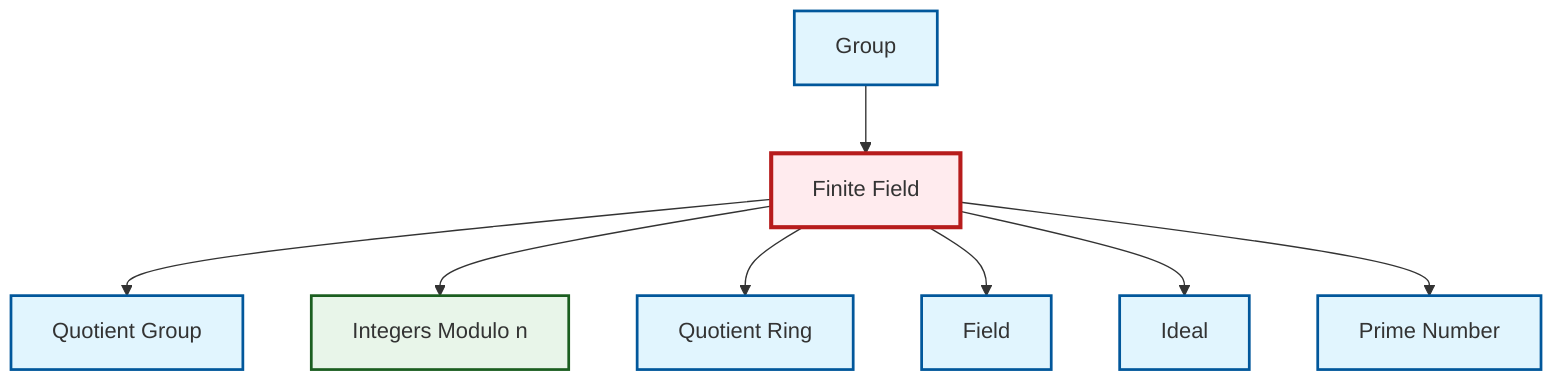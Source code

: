 graph TD
    classDef definition fill:#e1f5fe,stroke:#01579b,stroke-width:2px
    classDef theorem fill:#f3e5f5,stroke:#4a148c,stroke-width:2px
    classDef axiom fill:#fff3e0,stroke:#e65100,stroke-width:2px
    classDef example fill:#e8f5e9,stroke:#1b5e20,stroke-width:2px
    classDef current fill:#ffebee,stroke:#b71c1c,stroke-width:3px
    def-field["Field"]:::definition
    ex-quotient-integers-mod-n["Integers Modulo n"]:::example
    def-quotient-ring["Quotient Ring"]:::definition
    def-ideal["Ideal"]:::definition
    def-group["Group"]:::definition
    def-prime["Prime Number"]:::definition
    def-quotient-group["Quotient Group"]:::definition
    ex-finite-field["Finite Field"]:::example
    ex-finite-field --> def-quotient-group
    def-group --> ex-finite-field
    ex-finite-field --> ex-quotient-integers-mod-n
    ex-finite-field --> def-quotient-ring
    ex-finite-field --> def-field
    ex-finite-field --> def-ideal
    ex-finite-field --> def-prime
    class ex-finite-field current